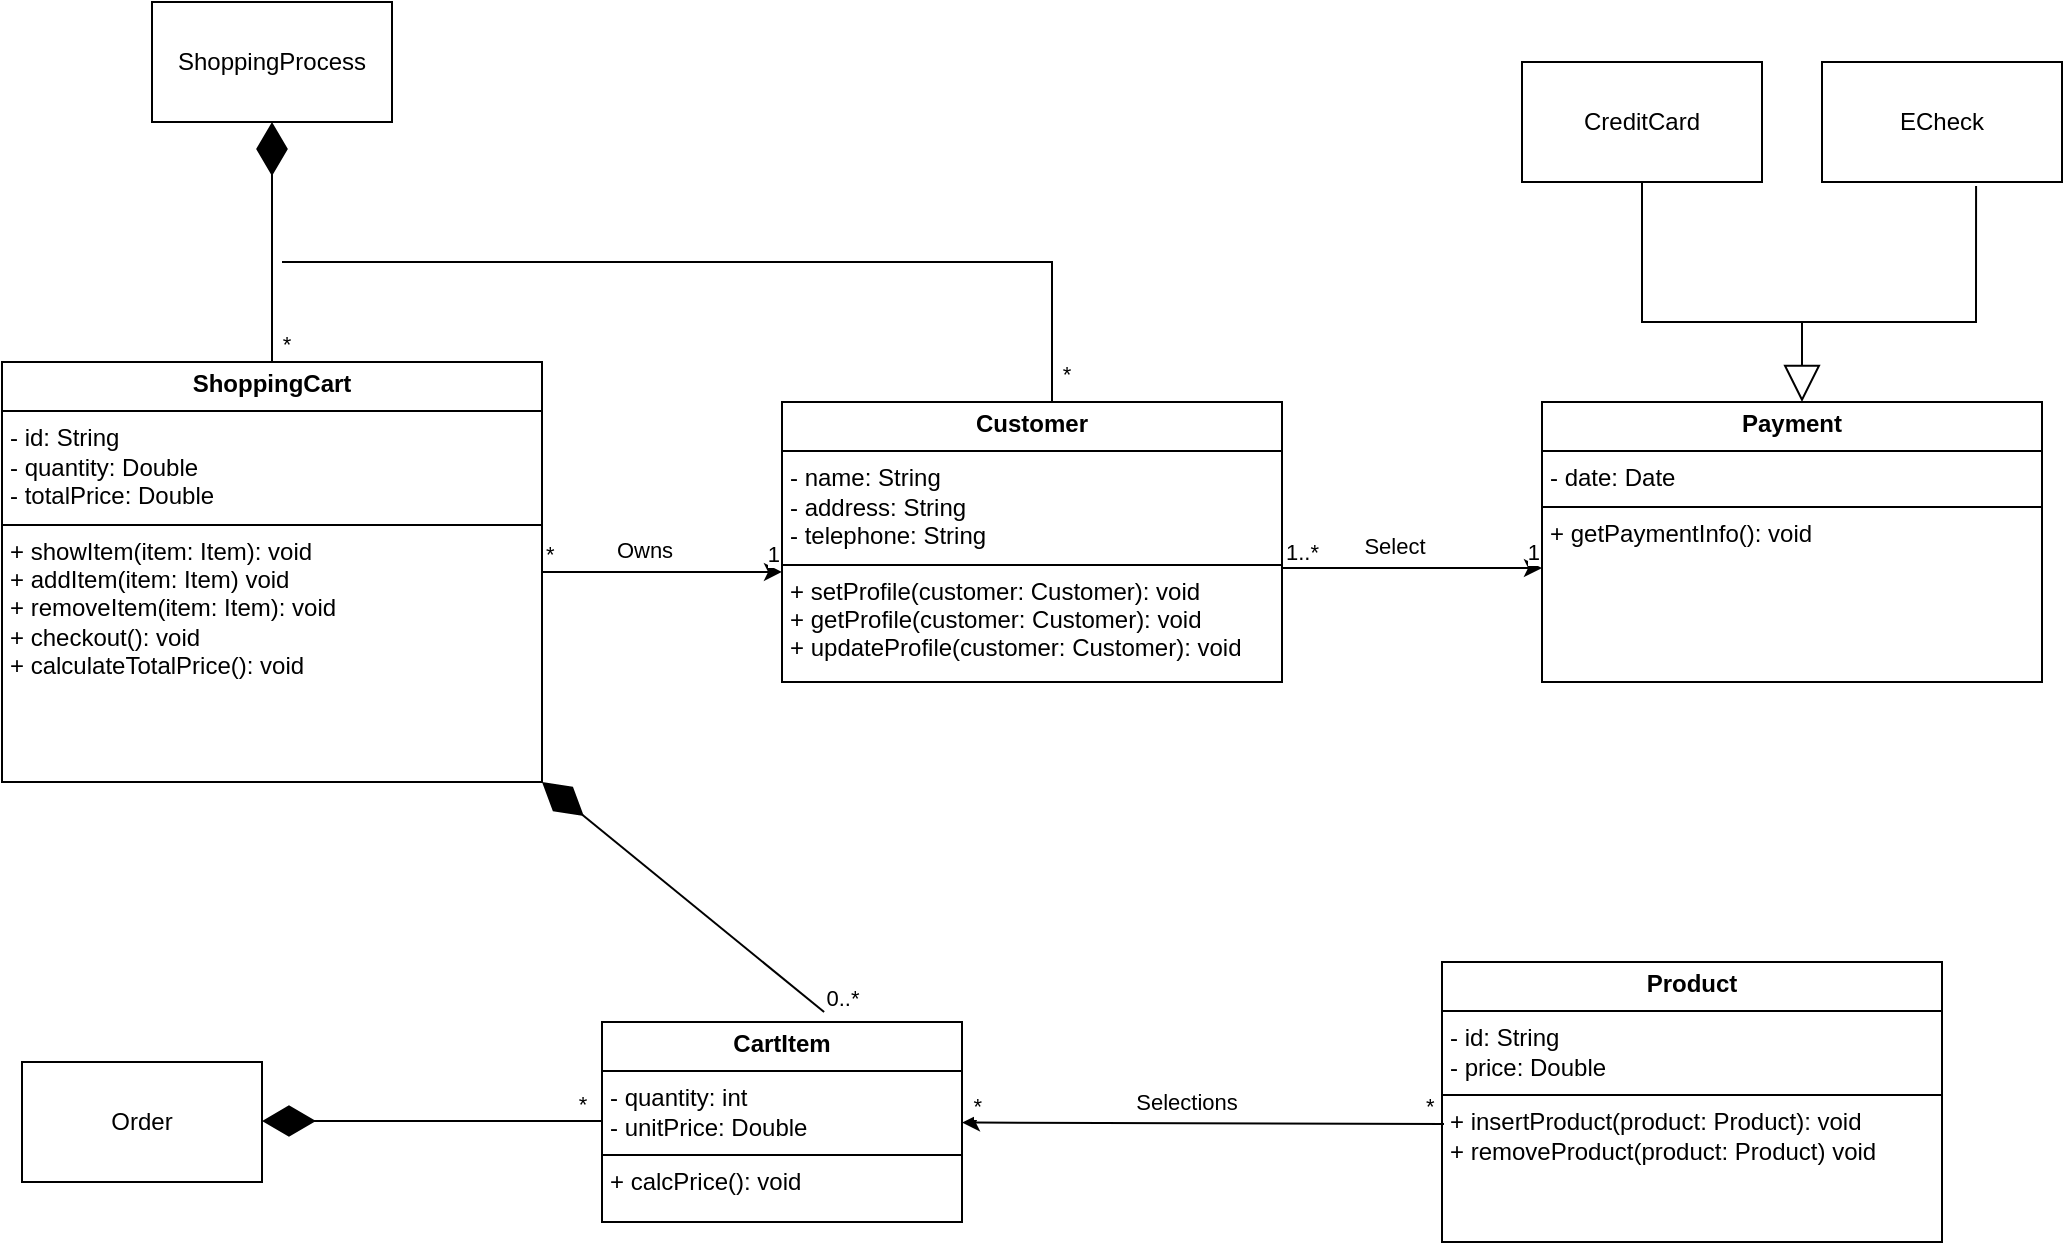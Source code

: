 <mxfile version="24.0.7" type="device">
  <diagram id="C5RBs43oDa-KdzZeNtuy" name="Page-1">
    <mxGraphModel dx="1434" dy="1949" grid="1" gridSize="10" guides="1" tooltips="1" connect="1" arrows="1" fold="1" page="1" pageScale="1" pageWidth="827" pageHeight="1169" math="0" shadow="0">
      <root>
        <mxCell id="WIyWlLk6GJQsqaUBKTNV-0" />
        <mxCell id="WIyWlLk6GJQsqaUBKTNV-1" parent="WIyWlLk6GJQsqaUBKTNV-0" />
        <mxCell id="LII-schBWzNXNF0IbOEZ-0" value="&lt;p style=&quot;margin:0px;margin-top:4px;text-align:center;&quot;&gt;&lt;b&gt;Product&lt;/b&gt;&lt;/p&gt;&lt;hr size=&quot;1&quot; style=&quot;border-style:solid;&quot;&gt;&lt;p style=&quot;margin:0px;margin-left:4px;&quot;&gt;- id: String&lt;br&gt;- price: Double&lt;/p&gt;&lt;hr size=&quot;1&quot; style=&quot;border-style:solid;&quot;&gt;&lt;p style=&quot;margin:0px;margin-left:4px;&quot;&gt;+ insertProduct(product: Product): void&lt;br&gt;+ removeProduct(product: Product) void&lt;/p&gt;" style="verticalAlign=top;align=left;overflow=fill;html=1;whiteSpace=wrap;" vertex="1" parent="WIyWlLk6GJQsqaUBKTNV-1">
          <mxGeometry x="1020" y="-90" width="250" height="140" as="geometry" />
        </mxCell>
        <mxCell id="LII-schBWzNXNF0IbOEZ-1" value="&lt;p style=&quot;margin:0px;margin-top:4px;text-align:center;&quot;&gt;&lt;b&gt;ShoppingCart&lt;/b&gt;&lt;/p&gt;&lt;hr size=&quot;1&quot; style=&quot;border-style:solid;&quot;&gt;&lt;p style=&quot;margin:0px;margin-left:4px;&quot;&gt;- id: String&lt;br&gt;- quantity: Double&lt;/p&gt;&lt;p style=&quot;margin:0px;margin-left:4px;&quot;&gt;- totalPrice: Double&lt;/p&gt;&lt;hr size=&quot;1&quot; style=&quot;border-style:solid;&quot;&gt;&lt;p style=&quot;margin:0px;margin-left:4px;&quot;&gt;+ showItem(item: Item): void&lt;br&gt;+ addItem(item: Item) void&lt;/p&gt;&lt;p style=&quot;margin:0px;margin-left:4px;&quot;&gt;+ removeItem(item: Item): void&lt;br&gt;+ checkout(): void&lt;br&gt;&lt;/p&gt;&lt;p style=&quot;margin:0px;margin-left:4px;&quot;&gt;+ calculateTotalPrice(): void&lt;/p&gt;&lt;p style=&quot;margin:0px;margin-left:4px;&quot;&gt;&lt;br&gt;&lt;/p&gt;" style="verticalAlign=top;align=left;overflow=fill;html=1;whiteSpace=wrap;" vertex="1" parent="WIyWlLk6GJQsqaUBKTNV-1">
          <mxGeometry x="300" y="-390" width="270" height="210" as="geometry" />
        </mxCell>
        <mxCell id="LII-schBWzNXNF0IbOEZ-2" value="&lt;p style=&quot;margin:0px;margin-top:4px;text-align:center;&quot;&gt;&lt;b&gt;Customer&lt;/b&gt;&lt;/p&gt;&lt;hr size=&quot;1&quot; style=&quot;border-style:solid;&quot;&gt;&lt;p style=&quot;margin:0px;margin-left:4px;&quot;&gt;- name: String&lt;br&gt;- address: String&lt;/p&gt;&lt;p style=&quot;margin:0px;margin-left:4px;&quot;&gt;- telephone: String&lt;/p&gt;&lt;hr size=&quot;1&quot; style=&quot;border-style:solid;&quot;&gt;&lt;p style=&quot;margin:0px;margin-left:4px;&quot;&gt;+ setProfile(customer: Customer): void&lt;/p&gt;&lt;p style=&quot;margin:0px;margin-left:4px;&quot;&gt;+ getProfile(customer: Customer): void&lt;br&gt;&lt;/p&gt;&lt;p style=&quot;margin:0px;margin-left:4px;&quot;&gt;+ update&lt;span style=&quot;background-color: initial;&quot;&gt;Profile(customer: Customer): void&lt;/span&gt;&lt;/p&gt;" style="verticalAlign=top;align=left;overflow=fill;html=1;whiteSpace=wrap;" vertex="1" parent="WIyWlLk6GJQsqaUBKTNV-1">
          <mxGeometry x="690" y="-370" width="250" height="140" as="geometry" />
        </mxCell>
        <mxCell id="LII-schBWzNXNF0IbOEZ-4" value="&lt;p style=&quot;margin:0px;margin-top:4px;text-align:center;&quot;&gt;&lt;b&gt;CartItem&lt;/b&gt;&lt;/p&gt;&lt;hr size=&quot;1&quot; style=&quot;border-style:solid;&quot;&gt;&lt;p style=&quot;margin:0px;margin-left:4px;&quot;&gt;- quantity: int&lt;br&gt;&lt;/p&gt;&lt;p style=&quot;margin:0px;margin-left:4px;&quot;&gt;- unitPrice: Double&lt;/p&gt;&lt;hr size=&quot;1&quot; style=&quot;border-style:solid;&quot;&gt;&lt;p style=&quot;margin:0px;margin-left:4px;&quot;&gt;+ calcPrice(): void&lt;/p&gt;" style="verticalAlign=top;align=left;overflow=fill;html=1;whiteSpace=wrap;" vertex="1" parent="WIyWlLk6GJQsqaUBKTNV-1">
          <mxGeometry x="600" y="-60" width="180" height="100" as="geometry" />
        </mxCell>
        <mxCell id="LII-schBWzNXNF0IbOEZ-5" value="&lt;p style=&quot;margin:0px;margin-top:4px;text-align:center;&quot;&gt;&lt;b&gt;Payment&lt;/b&gt;&lt;/p&gt;&lt;hr size=&quot;1&quot; style=&quot;border-style:solid;&quot;&gt;&lt;p style=&quot;margin:0px;margin-left:4px;&quot;&gt;- date: Date&lt;/p&gt;&lt;hr size=&quot;1&quot; style=&quot;border-style:solid;&quot;&gt;&lt;p style=&quot;margin:0px;margin-left:4px;&quot;&gt;+ getPaymentInfo(): void&lt;/p&gt;" style="verticalAlign=top;align=left;overflow=fill;html=1;whiteSpace=wrap;" vertex="1" parent="WIyWlLk6GJQsqaUBKTNV-1">
          <mxGeometry x="1070" y="-370" width="250" height="140" as="geometry" />
        </mxCell>
        <mxCell id="LII-schBWzNXNF0IbOEZ-14" value="" style="endArrow=classic;html=1;rounded=0;entryX=0;entryY=0.607;entryDx=0;entryDy=0;entryPerimeter=0;" edge="1" parent="WIyWlLk6GJQsqaUBKTNV-1" source="LII-schBWzNXNF0IbOEZ-1" target="LII-schBWzNXNF0IbOEZ-2">
          <mxGeometry relative="1" as="geometry">
            <mxPoint x="700" y="-110" as="sourcePoint" />
            <mxPoint x="860" y="-110" as="targetPoint" />
          </mxGeometry>
        </mxCell>
        <mxCell id="LII-schBWzNXNF0IbOEZ-15" value="Owns" style="edgeLabel;resizable=0;html=1;;align=center;verticalAlign=middle;" connectable="0" vertex="1" parent="LII-schBWzNXNF0IbOEZ-14">
          <mxGeometry relative="1" as="geometry">
            <mxPoint x="-9" y="-11" as="offset" />
          </mxGeometry>
        </mxCell>
        <mxCell id="LII-schBWzNXNF0IbOEZ-16" value="*" style="edgeLabel;resizable=0;html=1;;align=left;verticalAlign=bottom;" connectable="0" vertex="1" parent="LII-schBWzNXNF0IbOEZ-14">
          <mxGeometry x="-1" relative="1" as="geometry" />
        </mxCell>
        <mxCell id="LII-schBWzNXNF0IbOEZ-17" value="1" style="edgeLabel;resizable=0;html=1;;align=right;verticalAlign=bottom;" connectable="0" vertex="1" parent="LII-schBWzNXNF0IbOEZ-14">
          <mxGeometry x="1" relative="1" as="geometry" />
        </mxCell>
        <mxCell id="LII-schBWzNXNF0IbOEZ-19" value="" style="endArrow=classic;html=1;rounded=0;entryX=0;entryY=0.593;entryDx=0;entryDy=0;entryPerimeter=0;" edge="1" parent="WIyWlLk6GJQsqaUBKTNV-1" target="LII-schBWzNXNF0IbOEZ-5">
          <mxGeometry relative="1" as="geometry">
            <mxPoint x="940" y="-287" as="sourcePoint" />
            <mxPoint x="1048" y="-290" as="targetPoint" />
          </mxGeometry>
        </mxCell>
        <mxCell id="LII-schBWzNXNF0IbOEZ-20" value="Select" style="edgeLabel;resizable=0;html=1;;align=center;verticalAlign=middle;" connectable="0" vertex="1" parent="LII-schBWzNXNF0IbOEZ-19">
          <mxGeometry relative="1" as="geometry">
            <mxPoint x="-9" y="-11" as="offset" />
          </mxGeometry>
        </mxCell>
        <mxCell id="LII-schBWzNXNF0IbOEZ-21" value="1..*" style="edgeLabel;resizable=0;html=1;;align=left;verticalAlign=bottom;" connectable="0" vertex="1" parent="LII-schBWzNXNF0IbOEZ-19">
          <mxGeometry x="-1" relative="1" as="geometry" />
        </mxCell>
        <mxCell id="LII-schBWzNXNF0IbOEZ-22" value="1" style="edgeLabel;resizable=0;html=1;;align=right;verticalAlign=bottom;" connectable="0" vertex="1" parent="LII-schBWzNXNF0IbOEZ-19">
          <mxGeometry x="1" relative="1" as="geometry" />
        </mxCell>
        <mxCell id="LII-schBWzNXNF0IbOEZ-23" value="" style="endArrow=classic;html=1;rounded=0;exitX=0.004;exitY=0.579;exitDx=0;exitDy=0;exitPerimeter=0;" edge="1" parent="WIyWlLk6GJQsqaUBKTNV-1" source="LII-schBWzNXNF0IbOEZ-0" target="LII-schBWzNXNF0IbOEZ-4">
          <mxGeometry relative="1" as="geometry">
            <mxPoint x="760" y="-60" as="sourcePoint" />
            <mxPoint x="880" y="-60" as="targetPoint" />
          </mxGeometry>
        </mxCell>
        <mxCell id="LII-schBWzNXNF0IbOEZ-24" value="Selections" style="edgeLabel;resizable=0;html=1;;align=center;verticalAlign=middle;" connectable="0" vertex="1" parent="LII-schBWzNXNF0IbOEZ-23">
          <mxGeometry relative="1" as="geometry">
            <mxPoint x="-9" y="-11" as="offset" />
          </mxGeometry>
        </mxCell>
        <mxCell id="LII-schBWzNXNF0IbOEZ-25" value="*" style="edgeLabel;resizable=0;html=1;;align=left;verticalAlign=bottom;" connectable="0" vertex="1" parent="LII-schBWzNXNF0IbOEZ-23">
          <mxGeometry x="-1" relative="1" as="geometry">
            <mxPoint x="-11" y="-1" as="offset" />
          </mxGeometry>
        </mxCell>
        <mxCell id="LII-schBWzNXNF0IbOEZ-26" value="*" style="edgeLabel;resizable=0;html=1;;align=right;verticalAlign=bottom;" connectable="0" vertex="1" parent="LII-schBWzNXNF0IbOEZ-23">
          <mxGeometry x="1" relative="1" as="geometry">
            <mxPoint x="10" as="offset" />
          </mxGeometry>
        </mxCell>
        <mxCell id="LII-schBWzNXNF0IbOEZ-30" value="" style="endArrow=diamondThin;endFill=1;endSize=24;html=1;rounded=0;exitX=0.617;exitY=-0.05;exitDx=0;exitDy=0;exitPerimeter=0;entryX=1;entryY=1;entryDx=0;entryDy=0;" edge="1" parent="WIyWlLk6GJQsqaUBKTNV-1" source="LII-schBWzNXNF0IbOEZ-4" target="LII-schBWzNXNF0IbOEZ-1">
          <mxGeometry width="160" relative="1" as="geometry">
            <mxPoint x="430" y="-60" as="sourcePoint" />
            <mxPoint x="310" y="-160" as="targetPoint" />
            <Array as="points" />
          </mxGeometry>
        </mxCell>
        <mxCell id="LII-schBWzNXNF0IbOEZ-33" value="0..*" style="edgeLabel;html=1;align=center;verticalAlign=middle;resizable=0;points=[];" vertex="1" connectable="0" parent="LII-schBWzNXNF0IbOEZ-30">
          <mxGeometry x="-0.55" y="2" relative="1" as="geometry">
            <mxPoint x="42" y="17" as="offset" />
          </mxGeometry>
        </mxCell>
        <mxCell id="LII-schBWzNXNF0IbOEZ-34" value="Order" style="rounded=0;whiteSpace=wrap;html=1;" vertex="1" parent="WIyWlLk6GJQsqaUBKTNV-1">
          <mxGeometry x="310" y="-40" width="120" height="60" as="geometry" />
        </mxCell>
        <mxCell id="LII-schBWzNXNF0IbOEZ-38" value="" style="endArrow=diamondThin;endFill=1;endSize=24;html=1;rounded=0;exitX=0;exitY=0.5;exitDx=0;exitDy=0;entryX=1;entryY=0.5;entryDx=0;entryDy=0;" edge="1" parent="WIyWlLk6GJQsqaUBKTNV-1">
          <mxGeometry width="160" relative="1" as="geometry">
            <mxPoint x="600" y="-10.5" as="sourcePoint" />
            <mxPoint x="430" y="-10.5" as="targetPoint" />
            <Array as="points" />
          </mxGeometry>
        </mxCell>
        <mxCell id="LII-schBWzNXNF0IbOEZ-39" value="*" style="edgeLabel;html=1;align=center;verticalAlign=middle;resizable=0;points=[];" vertex="1" connectable="0" parent="LII-schBWzNXNF0IbOEZ-38">
          <mxGeometry x="-0.55" y="2" relative="1" as="geometry">
            <mxPoint x="28" y="-11" as="offset" />
          </mxGeometry>
        </mxCell>
        <mxCell id="LII-schBWzNXNF0IbOEZ-40" value="ShoppingProcess" style="rounded=0;whiteSpace=wrap;html=1;" vertex="1" parent="WIyWlLk6GJQsqaUBKTNV-1">
          <mxGeometry x="375" y="-570" width="120" height="60" as="geometry" />
        </mxCell>
        <mxCell id="LII-schBWzNXNF0IbOEZ-41" value="" style="endArrow=diamondThin;endFill=1;endSize=24;html=1;rounded=0;entryX=0.5;entryY=1;entryDx=0;entryDy=0;" edge="1" parent="WIyWlLk6GJQsqaUBKTNV-1" target="LII-schBWzNXNF0IbOEZ-40" source="LII-schBWzNXNF0IbOEZ-1">
          <mxGeometry width="160" relative="1" as="geometry">
            <mxPoint x="303.91" y="-401.05" as="sourcePoint" />
            <mxPoint x="300" y="-520" as="targetPoint" />
            <Array as="points" />
          </mxGeometry>
        </mxCell>
        <mxCell id="LII-schBWzNXNF0IbOEZ-42" value="*" style="edgeLabel;html=1;align=center;verticalAlign=middle;resizable=0;points=[];" vertex="1" connectable="0" parent="LII-schBWzNXNF0IbOEZ-41">
          <mxGeometry x="-0.55" y="2" relative="1" as="geometry">
            <mxPoint x="9" y="18" as="offset" />
          </mxGeometry>
        </mxCell>
        <mxCell id="LII-schBWzNXNF0IbOEZ-44" value="" style="endArrow=none;html=1;rounded=0;entryX=0.54;entryY=0;entryDx=0;entryDy=0;entryPerimeter=0;" edge="1" parent="WIyWlLk6GJQsqaUBKTNV-1" target="LII-schBWzNXNF0IbOEZ-2">
          <mxGeometry width="50" height="50" relative="1" as="geometry">
            <mxPoint x="440" y="-440" as="sourcePoint" />
            <mxPoint x="860" y="-220" as="targetPoint" />
            <Array as="points">
              <mxPoint x="825" y="-440" />
            </Array>
          </mxGeometry>
        </mxCell>
        <mxCell id="LII-schBWzNXNF0IbOEZ-45" value="*" style="edgeLabel;html=1;align=center;verticalAlign=middle;resizable=0;points=[];" vertex="1" connectable="0" parent="WIyWlLk6GJQsqaUBKTNV-1">
          <mxGeometry x="452" y="-389" as="geometry">
            <mxPoint x="380" y="5" as="offset" />
          </mxGeometry>
        </mxCell>
        <mxCell id="LII-schBWzNXNF0IbOEZ-46" value="CreditCard" style="rounded=0;whiteSpace=wrap;html=1;" vertex="1" parent="WIyWlLk6GJQsqaUBKTNV-1">
          <mxGeometry x="1060" y="-540" width="120" height="60" as="geometry" />
        </mxCell>
        <mxCell id="LII-schBWzNXNF0IbOEZ-47" value="ECheck" style="rounded=0;whiteSpace=wrap;html=1;" vertex="1" parent="WIyWlLk6GJQsqaUBKTNV-1">
          <mxGeometry x="1210" y="-540" width="120" height="60" as="geometry" />
        </mxCell>
        <mxCell id="LII-schBWzNXNF0IbOEZ-48" value="" style="endArrow=none;html=1;rounded=0;entryX=0.5;entryY=1;entryDx=0;entryDy=0;" edge="1" parent="WIyWlLk6GJQsqaUBKTNV-1" target="LII-schBWzNXNF0IbOEZ-46">
          <mxGeometry width="50" height="50" relative="1" as="geometry">
            <mxPoint x="1200" y="-410" as="sourcePoint" />
            <mxPoint x="860" y="-220" as="targetPoint" />
            <Array as="points">
              <mxPoint x="1120" y="-410" />
            </Array>
          </mxGeometry>
        </mxCell>
        <mxCell id="LII-schBWzNXNF0IbOEZ-50" value="" style="endArrow=none;html=1;rounded=0;entryX=0.642;entryY=1.033;entryDx=0;entryDy=0;entryPerimeter=0;" edge="1" parent="WIyWlLk6GJQsqaUBKTNV-1" target="LII-schBWzNXNF0IbOEZ-47">
          <mxGeometry width="50" height="50" relative="1" as="geometry">
            <mxPoint x="1200" y="-410" as="sourcePoint" />
            <mxPoint x="860" y="-220" as="targetPoint" />
            <Array as="points">
              <mxPoint x="1287" y="-410" />
            </Array>
          </mxGeometry>
        </mxCell>
        <mxCell id="LII-schBWzNXNF0IbOEZ-51" value="" style="endArrow=block;endSize=16;endFill=0;html=1;rounded=0;" edge="1" parent="WIyWlLk6GJQsqaUBKTNV-1">
          <mxGeometry width="160" relative="1" as="geometry">
            <mxPoint x="1200" y="-410" as="sourcePoint" />
            <mxPoint x="1200" y="-370" as="targetPoint" />
          </mxGeometry>
        </mxCell>
      </root>
    </mxGraphModel>
  </diagram>
</mxfile>

